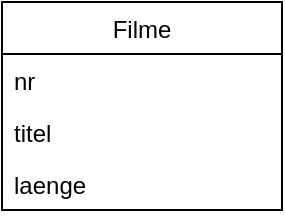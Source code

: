 <mxfile version="15.4.3" type="github">
  <diagram id="Xgsenh6CpMr7N6i3b8UI" name="Page-1">
    <mxGraphModel dx="1422" dy="751" grid="1" gridSize="10" guides="1" tooltips="1" connect="1" arrows="1" fold="1" page="1" pageScale="1" pageWidth="827" pageHeight="1169" math="0" shadow="0">
      <root>
        <mxCell id="0" />
        <mxCell id="1" parent="0" />
        <mxCell id="LUlDe61g_RhimryspGkb-1" value="Filme" style="swimlane;fontStyle=0;childLayout=stackLayout;horizontal=1;startSize=26;fillColor=none;horizontalStack=0;resizeParent=1;resizeParentMax=0;resizeLast=0;collapsible=1;marginBottom=0;" vertex="1" parent="1">
          <mxGeometry x="80" y="230" width="140" height="104" as="geometry" />
        </mxCell>
        <mxCell id="LUlDe61g_RhimryspGkb-2" value="nr" style="text;strokeColor=none;fillColor=none;align=left;verticalAlign=top;spacingLeft=4;spacingRight=4;overflow=hidden;rotatable=0;points=[[0,0.5],[1,0.5]];portConstraint=eastwest;" vertex="1" parent="LUlDe61g_RhimryspGkb-1">
          <mxGeometry y="26" width="140" height="26" as="geometry" />
        </mxCell>
        <mxCell id="LUlDe61g_RhimryspGkb-3" value="titel" style="text;strokeColor=none;fillColor=none;align=left;verticalAlign=top;spacingLeft=4;spacingRight=4;overflow=hidden;rotatable=0;points=[[0,0.5],[1,0.5]];portConstraint=eastwest;" vertex="1" parent="LUlDe61g_RhimryspGkb-1">
          <mxGeometry y="52" width="140" height="26" as="geometry" />
        </mxCell>
        <mxCell id="LUlDe61g_RhimryspGkb-4" value="laenge" style="text;strokeColor=none;fillColor=none;align=left;verticalAlign=top;spacingLeft=4;spacingRight=4;overflow=hidden;rotatable=0;points=[[0,0.5],[1,0.5]];portConstraint=eastwest;" vertex="1" parent="LUlDe61g_RhimryspGkb-1">
          <mxGeometry y="78" width="140" height="26" as="geometry" />
        </mxCell>
      </root>
    </mxGraphModel>
  </diagram>
</mxfile>
